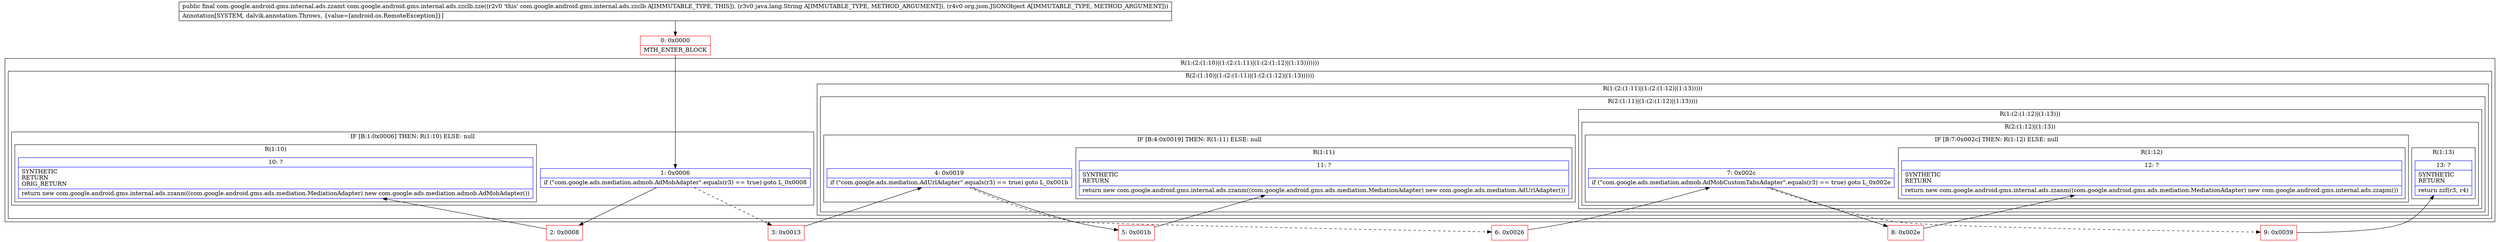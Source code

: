 digraph "CFG forcom.google.android.gms.internal.ads.zzclb.zze(Ljava\/lang\/String;Lorg\/json\/JSONObject;)Lcom\/google\/android\/gms\/internal\/ads\/zzamt;" {
subgraph cluster_Region_1062126899 {
label = "R(1:(2:(1:10)|(1:(2:(1:11)|(1:(2:(1:12)|(1:13)))))))";
node [shape=record,color=blue];
subgraph cluster_Region_330230971 {
label = "R(2:(1:10)|(1:(2:(1:11)|(1:(2:(1:12)|(1:13))))))";
node [shape=record,color=blue];
subgraph cluster_IfRegion_65757149 {
label = "IF [B:1:0x0006] THEN: R(1:10) ELSE: null";
node [shape=record,color=blue];
Node_1 [shape=record,label="{1\:\ 0x0006|if (\"com.google.ads.mediation.admob.AdMobAdapter\".equals(r3) == true) goto L_0x0008\l}"];
subgraph cluster_Region_116623158 {
label = "R(1:10)";
node [shape=record,color=blue];
Node_10 [shape=record,label="{10\:\ ?|SYNTHETIC\lRETURN\lORIG_RETURN\l|return new com.google.android.gms.internal.ads.zzanm((com.google.android.gms.ads.mediation.MediationAdapter) new com.google.ads.mediation.admob.AdMobAdapter())\l}"];
}
}
subgraph cluster_Region_1331539334 {
label = "R(1:(2:(1:11)|(1:(2:(1:12)|(1:13)))))";
node [shape=record,color=blue];
subgraph cluster_Region_737303522 {
label = "R(2:(1:11)|(1:(2:(1:12)|(1:13))))";
node [shape=record,color=blue];
subgraph cluster_IfRegion_1925119222 {
label = "IF [B:4:0x0019] THEN: R(1:11) ELSE: null";
node [shape=record,color=blue];
Node_4 [shape=record,label="{4\:\ 0x0019|if (\"com.google.ads.mediation.AdUrlAdapter\".equals(r3) == true) goto L_0x001b\l}"];
subgraph cluster_Region_1752043424 {
label = "R(1:11)";
node [shape=record,color=blue];
Node_11 [shape=record,label="{11\:\ ?|SYNTHETIC\lRETURN\l|return new com.google.android.gms.internal.ads.zzanm((com.google.android.gms.ads.mediation.MediationAdapter) new com.google.ads.mediation.AdUrlAdapter())\l}"];
}
}
subgraph cluster_Region_1258139318 {
label = "R(1:(2:(1:12)|(1:13)))";
node [shape=record,color=blue];
subgraph cluster_Region_1936314688 {
label = "R(2:(1:12)|(1:13))";
node [shape=record,color=blue];
subgraph cluster_IfRegion_1991625367 {
label = "IF [B:7:0x002c] THEN: R(1:12) ELSE: null";
node [shape=record,color=blue];
Node_7 [shape=record,label="{7\:\ 0x002c|if (\"com.google.ads.mediation.admob.AdMobCustomTabsAdapter\".equals(r3) == true) goto L_0x002e\l}"];
subgraph cluster_Region_1857997038 {
label = "R(1:12)";
node [shape=record,color=blue];
Node_12 [shape=record,label="{12\:\ ?|SYNTHETIC\lRETURN\l|return new com.google.android.gms.internal.ads.zzanm((com.google.android.gms.ads.mediation.MediationAdapter) new com.google.android.gms.internal.ads.zzapm())\l}"];
}
}
subgraph cluster_Region_1225868177 {
label = "R(1:13)";
node [shape=record,color=blue];
Node_13 [shape=record,label="{13\:\ ?|SYNTHETIC\lRETURN\l|return zzf(r3, r4)\l}"];
}
}
}
}
}
}
}
Node_0 [shape=record,color=red,label="{0\:\ 0x0000|MTH_ENTER_BLOCK\l}"];
Node_2 [shape=record,color=red,label="{2\:\ 0x0008}"];
Node_3 [shape=record,color=red,label="{3\:\ 0x0013}"];
Node_5 [shape=record,color=red,label="{5\:\ 0x001b}"];
Node_6 [shape=record,color=red,label="{6\:\ 0x0026}"];
Node_8 [shape=record,color=red,label="{8\:\ 0x002e}"];
Node_9 [shape=record,color=red,label="{9\:\ 0x0039}"];
MethodNode[shape=record,label="{public final com.google.android.gms.internal.ads.zzamt com.google.android.gms.internal.ads.zzclb.zze((r2v0 'this' com.google.android.gms.internal.ads.zzclb A[IMMUTABLE_TYPE, THIS]), (r3v0 java.lang.String A[IMMUTABLE_TYPE, METHOD_ARGUMENT]), (r4v0 org.json.JSONObject A[IMMUTABLE_TYPE, METHOD_ARGUMENT]))  | Annotation[SYSTEM, dalvik.annotation.Throws, \{value=[android.os.RemoteException]\}]\l}"];
MethodNode -> Node_0;
Node_1 -> Node_2;
Node_1 -> Node_3[style=dashed];
Node_4 -> Node_5;
Node_4 -> Node_6[style=dashed];
Node_7 -> Node_8;
Node_7 -> Node_9[style=dashed];
Node_0 -> Node_1;
Node_2 -> Node_10;
Node_3 -> Node_4;
Node_5 -> Node_11;
Node_6 -> Node_7;
Node_8 -> Node_12;
Node_9 -> Node_13;
}

